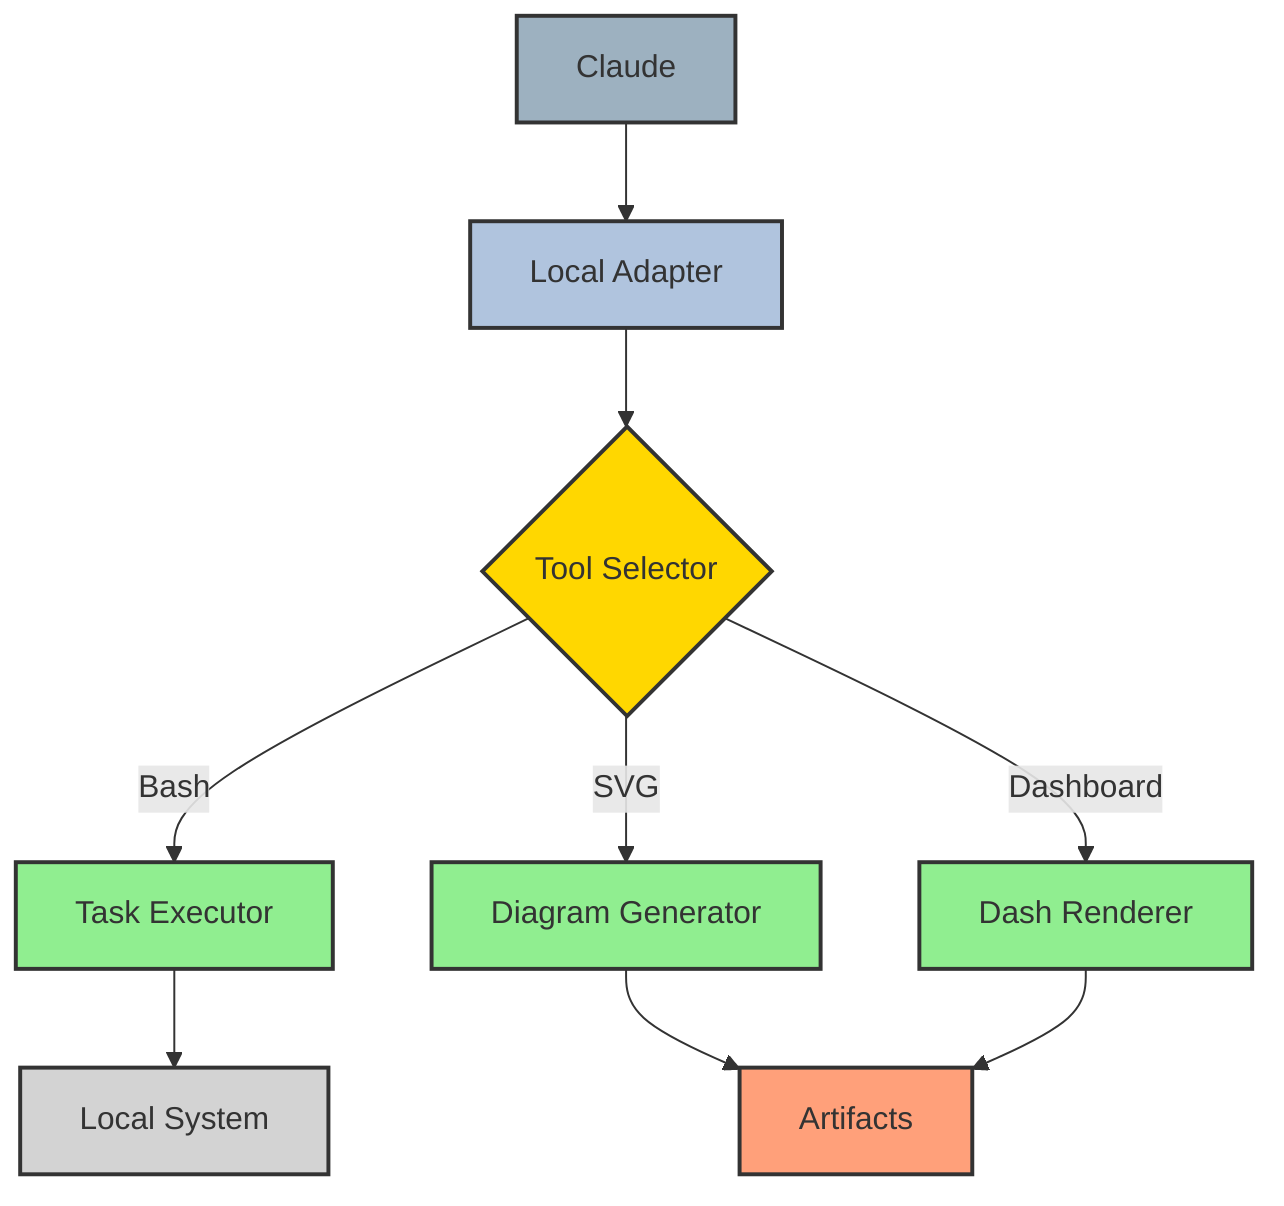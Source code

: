 graph TD
    A[Claude] --> B[Local Adapter]
    B --> C{Tool Selector}
    C -->|Bash| D[Task Executor]
    C -->|SVG| E[Diagram Generator]
    C -->|Dashboard| F[Dash Renderer]
    D --> G[Local System]
    E --> H[Artifacts]
    F --> H
    
    style A fill:#9DB1C0,stroke:#333,stroke-width:2px
    style B fill:#B0C4DE,stroke:#333,stroke-width:2px
    style C fill:#FFD700,stroke:#333,stroke-width:2px
    style D fill:#90EE90,stroke:#333,stroke-width:2px
    style E fill:#90EE90,stroke:#333,stroke-width:2px
    style F fill:#90EE90,stroke:#333,stroke-width:2px
    style G fill:#D3D3D3,stroke:#333,stroke-width:2px
    style H fill:#FFA07A,stroke:#333,stroke-width:2px